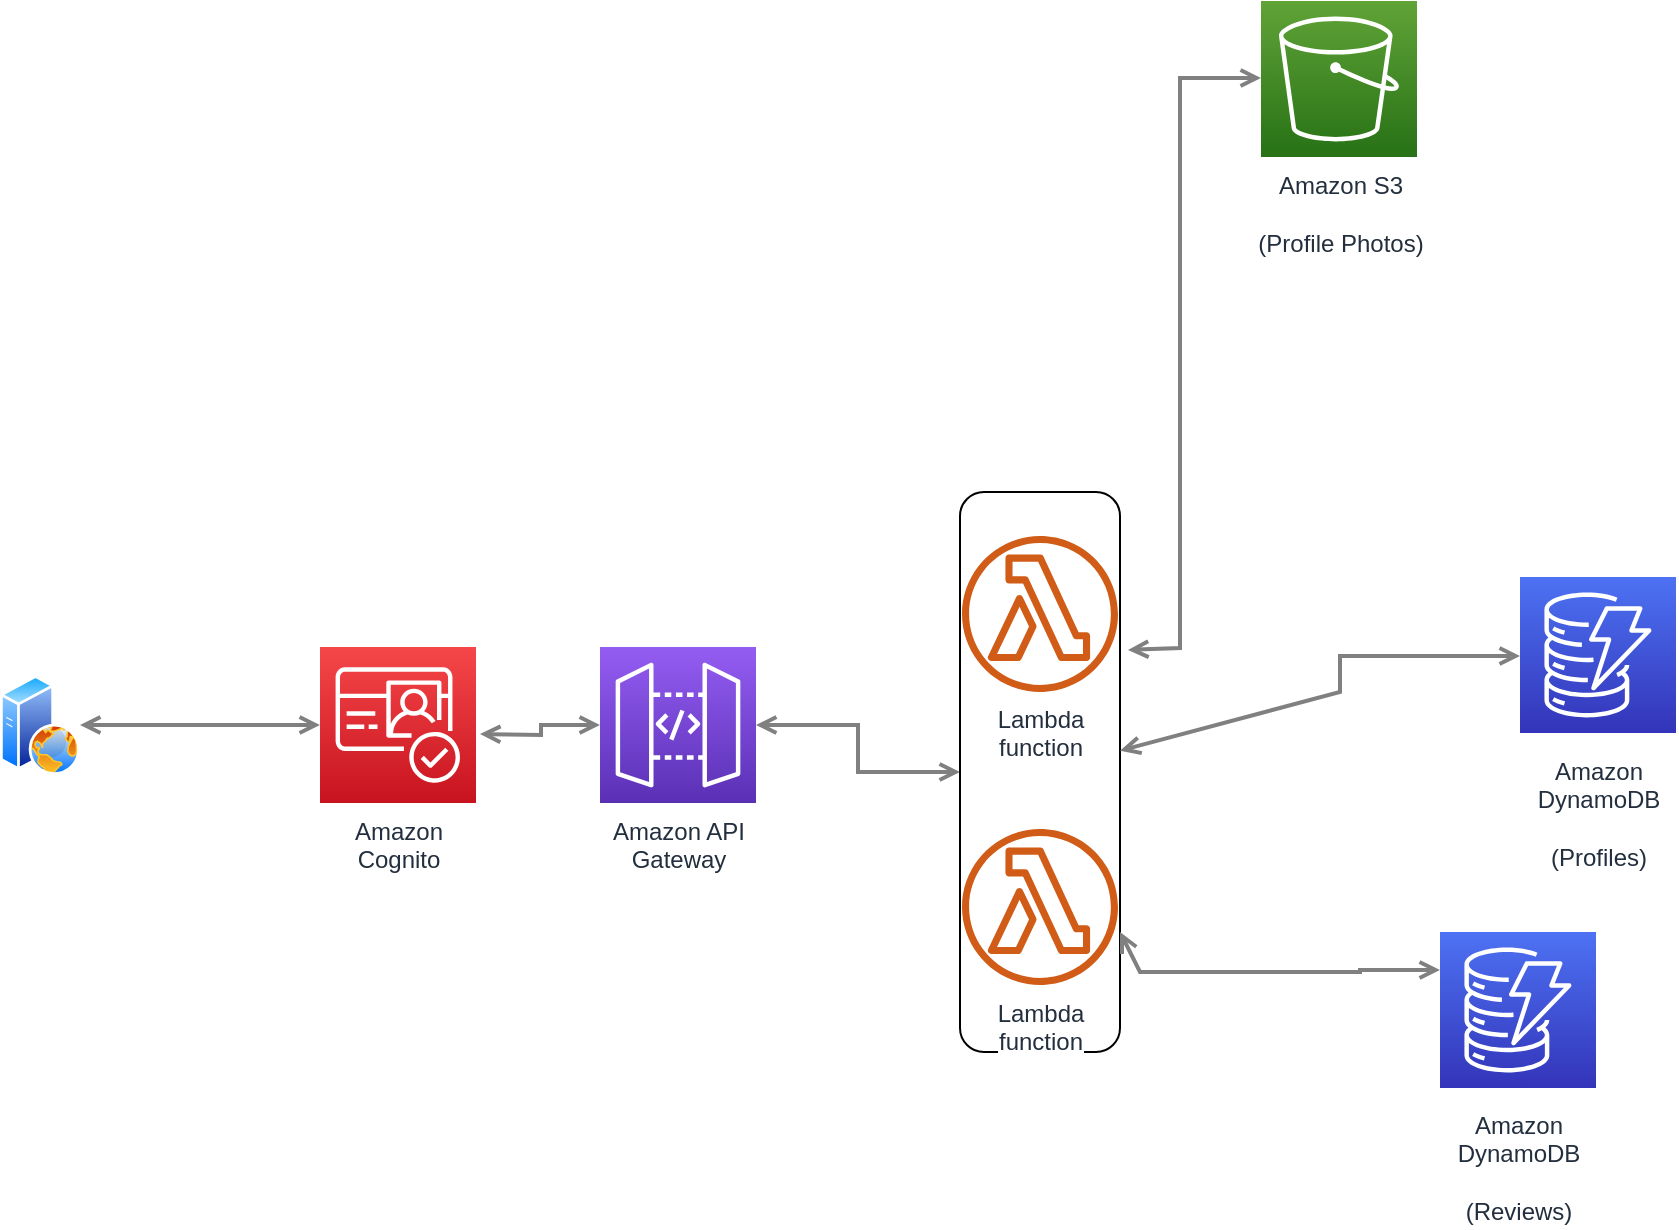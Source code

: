 <mxfile version="20.0.3" type="device"><diagram id="Ht1M8jgEwFfnCIfOTk4-" name="Page-1"><mxGraphModel dx="2066" dy="1129" grid="1" gridSize="10" guides="1" tooltips="1" connect="1" arrows="1" fold="1" page="1" pageScale="1" pageWidth="1169" pageHeight="827" math="0" shadow="0"><root><mxCell id="0"/><mxCell id="1" parent="0"/><mxCell id="UEzPUAAOIrF-is8g5C7q-127" style="edgeStyle=orthogonalEdgeStyle;rounded=0;orthogonalLoop=1;jettySize=auto;html=1;startArrow=open;startFill=0;endArrow=open;endFill=0;strokeWidth=2;strokeColor=#808080;" parent="1" source="Ihju7dGAKdqgvluC-uZX-12" target="UEzPUAAOIrF-is8g5C7q-111" edge="1"><mxGeometry relative="1" as="geometry"><Array as="points"><mxPoint x="230" y="377"/><mxPoint x="230" y="377"/></Array><mxPoint x="260.285" y="281.5" as="sourcePoint"/><mxPoint x="300" y="370" as="targetPoint"/></mxGeometry></mxCell><mxCell id="UEzPUAAOIrF-is8g5C7q-130" style="edgeStyle=orthogonalEdgeStyle;rounded=0;orthogonalLoop=1;jettySize=auto;html=1;startArrow=open;startFill=0;endArrow=open;endFill=0;strokeWidth=2;strokeColor=#808080;exitX=0.718;exitY=1.05;exitDx=0;exitDy=0;exitPerimeter=0;" parent="1" source="Ihju7dGAKdqgvluC-uZX-7" target="UEzPUAAOIrF-is8g5C7q-116" edge="1"><mxGeometry relative="1" as="geometry"><Array as="points"><mxPoint x="760" y="338"/><mxPoint x="760" y="53"/></Array><mxPoint x="619" y="337.5" as="sourcePoint"/></mxGeometry></mxCell><mxCell id="UEzPUAAOIrF-is8g5C7q-137" value="" style="edgeStyle=orthogonalEdgeStyle;rounded=0;orthogonalLoop=1;jettySize=auto;html=1;startArrow=none;startFill=0;endArrow=open;endFill=0;strokeWidth=2;strokeColor=#808080;" parent="1" target="UEzPUAAOIrF-is8g5C7q-118" edge="1"><mxGeometry relative="1" as="geometry"><mxPoint x="878.5" y="162.5" as="sourcePoint"/></mxGeometry></mxCell><mxCell id="UEzPUAAOIrF-is8g5C7q-142" style="edgeStyle=orthogonalEdgeStyle;rounded=0;orthogonalLoop=1;jettySize=auto;html=1;startArrow=open;startFill=0;endArrow=open;endFill=0;strokeWidth=2;strokeColor=#808080;" parent="1" source="UEzPUAAOIrF-is8g5C7q-114" target="Ihju7dGAKdqgvluC-uZX-7" edge="1"><mxGeometry relative="1" as="geometry"><mxPoint x="457.5" y="386.5" as="sourcePoint"/><mxPoint x="619" y="337.5" as="targetPoint"/><Array as="points"/></mxGeometry></mxCell><mxCell id="UEzPUAAOIrF-is8g5C7q-111" value="Amazon &lt;br&gt;Cognito" style="outlineConnect=0;fontColor=#232F3E;gradientColor=#F54749;gradientDirection=north;fillColor=#C7131F;strokeColor=#ffffff;dashed=0;verticalLabelPosition=bottom;verticalAlign=top;align=center;html=1;fontSize=12;fontStyle=0;aspect=fixed;shape=mxgraph.aws4.resourceIcon;resIcon=mxgraph.aws4.cognito;labelBackgroundColor=#ffffff;" parent="1" vertex="1"><mxGeometry x="330" y="337.5" width="78" height="78" as="geometry"/></mxCell><mxCell id="UEzPUAAOIrF-is8g5C7q-114" value="Amazon API&lt;br&gt;Gateway&lt;br&gt;" style="outlineConnect=0;fontColor=#232F3E;gradientColor=#945DF2;gradientDirection=north;fillColor=#5A30B5;strokeColor=#ffffff;dashed=0;verticalLabelPosition=bottom;verticalAlign=top;align=center;html=1;fontSize=12;fontStyle=0;aspect=fixed;shape=mxgraph.aws4.resourceIcon;resIcon=mxgraph.aws4.api_gateway;labelBackgroundColor=#ffffff;" parent="1" vertex="1"><mxGeometry x="470" y="337.5" width="78" height="78" as="geometry"/></mxCell><mxCell id="UEzPUAAOIrF-is8g5C7q-116" value="Amazon S3&lt;br&gt;&lt;br&gt;(Profile Photos)" style="outlineConnect=0;fontColor=#232F3E;gradientColor=#60A337;gradientDirection=north;fillColor=#277116;strokeColor=#ffffff;dashed=0;verticalLabelPosition=bottom;verticalAlign=top;align=center;html=1;fontSize=12;fontStyle=0;aspect=fixed;shape=mxgraph.aws4.resourceIcon;resIcon=mxgraph.aws4.s3;labelBackgroundColor=#ffffff;" parent="1" vertex="1"><mxGeometry x="800.5" y="14.5" width="78" height="78" as="geometry"/></mxCell><mxCell id="UEzPUAAOIrF-is8g5C7q-119" value="Amazon&lt;br&gt;DynamoDB&lt;br&gt;&lt;br&gt;(Profiles)" style="outlineConnect=0;fontColor=#232F3E;gradientColor=#4D72F3;gradientDirection=north;fillColor=#3334B9;strokeColor=#ffffff;dashed=0;verticalLabelPosition=bottom;verticalAlign=top;align=center;html=1;fontSize=12;fontStyle=0;aspect=fixed;shape=mxgraph.aws4.resourceIcon;resIcon=mxgraph.aws4.dynamodb;labelBackgroundColor=#ffffff;spacingTop=5;" parent="1" vertex="1"><mxGeometry x="930.0" y="302.5" width="78" height="78" as="geometry"/></mxCell><mxCell id="Ihju7dGAKdqgvluC-uZX-2" value="Amazon&lt;br&gt;DynamoDB&lt;br&gt;&lt;br&gt;(Reviews)" style="outlineConnect=0;fontColor=#232F3E;gradientColor=#4D72F3;gradientDirection=north;fillColor=#3334B9;strokeColor=#ffffff;dashed=0;verticalLabelPosition=bottom;verticalAlign=top;align=center;html=1;fontSize=12;fontStyle=0;aspect=fixed;shape=mxgraph.aws4.resourceIcon;resIcon=mxgraph.aws4.dynamodb;labelBackgroundColor=#ffffff;spacingTop=5;" vertex="1" parent="1"><mxGeometry x="890.0" y="480" width="78" height="78" as="geometry"/></mxCell><mxCell id="Ihju7dGAKdqgvluC-uZX-7" value="" style="rounded=1;whiteSpace=wrap;html=1;rotation=-90;" vertex="1" parent="1"><mxGeometry x="550" y="360" width="280" height="80" as="geometry"/></mxCell><mxCell id="Ihju7dGAKdqgvluC-uZX-8" value="Lambda&lt;br&gt;function" style="outlineConnect=0;fontColor=#232F3E;gradientColor=none;fillColor=#D05C17;strokeColor=none;dashed=0;verticalLabelPosition=bottom;verticalAlign=top;align=center;html=1;fontSize=12;fontStyle=0;aspect=fixed;pointerEvents=1;shape=mxgraph.aws4.lambda_function;labelBackgroundColor=#ffffff;" vertex="1" parent="1"><mxGeometry x="651" y="428.5" width="78" height="78" as="geometry"/></mxCell><mxCell id="Ihju7dGAKdqgvluC-uZX-9" value="Lambda&lt;br&gt;function" style="outlineConnect=0;fontColor=#232F3E;gradientColor=none;fillColor=#D05C17;strokeColor=none;dashed=0;verticalLabelPosition=bottom;verticalAlign=top;align=center;html=1;fontSize=12;fontStyle=0;aspect=fixed;pointerEvents=1;shape=mxgraph.aws4.lambda_function;labelBackgroundColor=#ffffff;" vertex="1" parent="1"><mxGeometry x="651" y="282" width="78" height="78" as="geometry"/></mxCell><mxCell id="Ihju7dGAKdqgvluC-uZX-10" style="edgeStyle=orthogonalEdgeStyle;rounded=0;orthogonalLoop=1;jettySize=auto;html=1;startArrow=open;startFill=0;endArrow=open;endFill=0;strokeWidth=2;strokeColor=#808080;" edge="1" parent="1" source="Ihju7dGAKdqgvluC-uZX-7" target="UEzPUAAOIrF-is8g5C7q-119"><mxGeometry relative="1" as="geometry"><Array as="points"><mxPoint x="840" y="360"/><mxPoint x="840" y="342"/></Array><mxPoint x="629" y="347.5" as="sourcePoint"/><mxPoint x="810.5" y="63" as="targetPoint"/></mxGeometry></mxCell><mxCell id="Ihju7dGAKdqgvluC-uZX-11" style="edgeStyle=orthogonalEdgeStyle;rounded=0;orthogonalLoop=1;jettySize=auto;html=1;startArrow=open;startFill=0;endArrow=open;endFill=0;strokeWidth=2;strokeColor=#808080;" edge="1" parent="1" source="Ihju7dGAKdqgvluC-uZX-7" target="Ihju7dGAKdqgvluC-uZX-2"><mxGeometry relative="1" as="geometry"><Array as="points"><mxPoint x="740" y="500"/><mxPoint x="850" y="500"/><mxPoint x="850" y="499"/></Array><mxPoint x="740" y="410" as="sourcePoint"/><mxPoint x="960" y="300" as="targetPoint"/></mxGeometry></mxCell><mxCell id="Ihju7dGAKdqgvluC-uZX-12" value="" style="aspect=fixed;perimeter=ellipsePerimeter;html=1;align=center;shadow=0;dashed=0;spacingTop=3;image;image=img/lib/active_directory/web_server.svg;" vertex="1" parent="1"><mxGeometry x="170" y="351.5" width="40" height="50" as="geometry"/></mxCell><mxCell id="Ihju7dGAKdqgvluC-uZX-14" style="edgeStyle=orthogonalEdgeStyle;rounded=0;orthogonalLoop=1;jettySize=auto;html=1;startArrow=open;startFill=0;endArrow=open;endFill=0;strokeWidth=2;strokeColor=#808080;" edge="1" parent="1" target="UEzPUAAOIrF-is8g5C7q-114"><mxGeometry relative="1" as="geometry"><Array as="points"/><mxPoint x="410" y="381" as="sourcePoint"/><mxPoint x="500" y="380.5" as="targetPoint"/></mxGeometry></mxCell></root></mxGraphModel></diagram></mxfile>